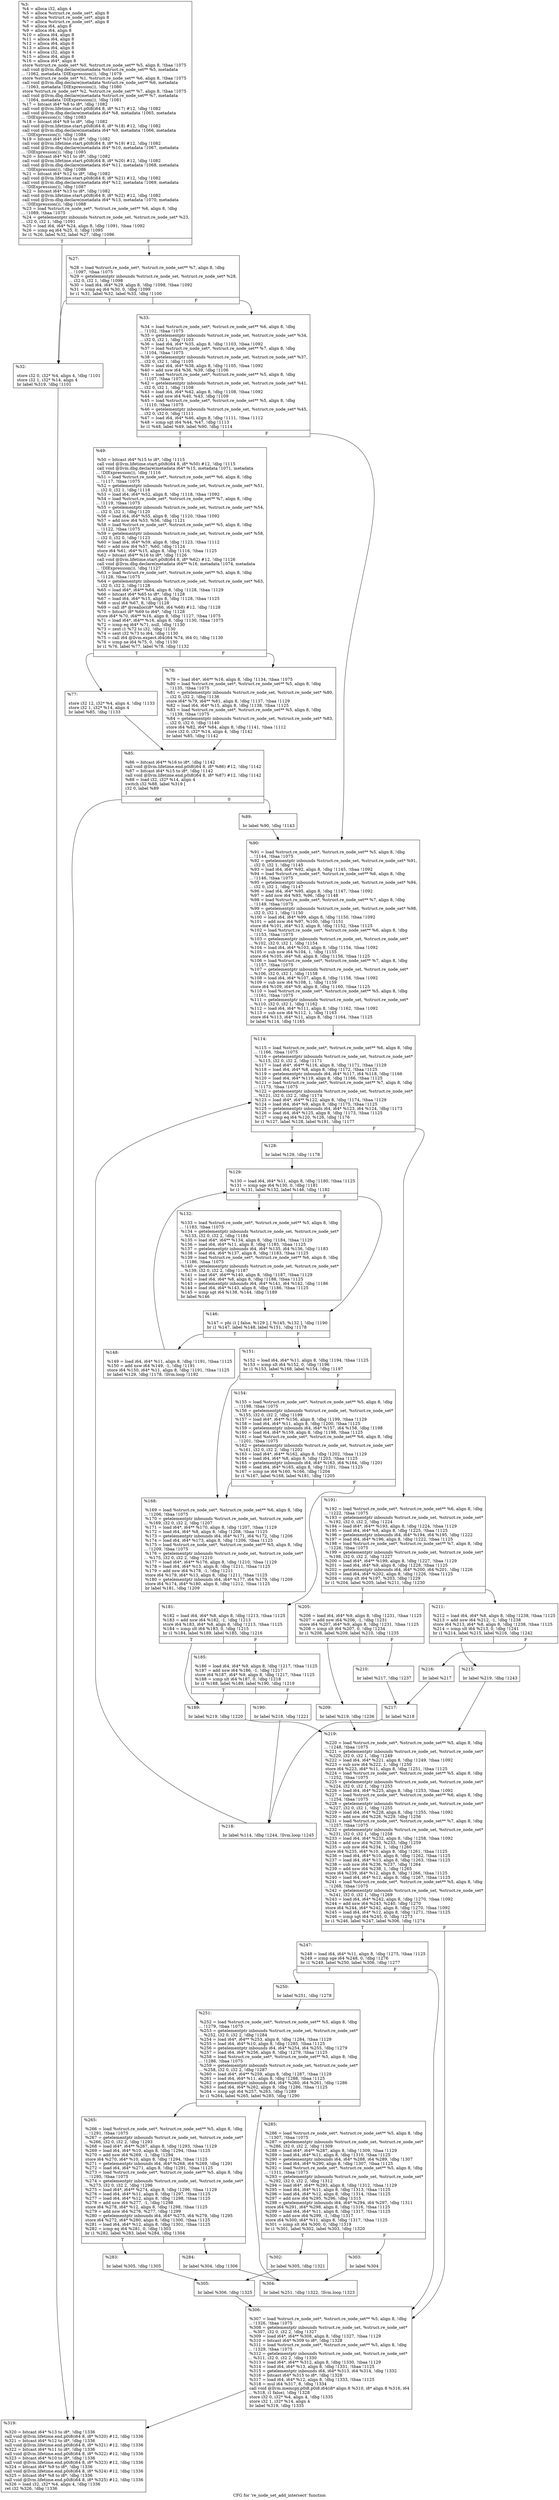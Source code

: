 digraph "CFG for 're_node_set_add_intersect' function" {
	label="CFG for 're_node_set_add_intersect' function";

	Node0xef77c0 [shape=record,label="{%3:\l  %4 = alloca i32, align 4\l  %5 = alloca %struct.re_node_set*, align 8\l  %6 = alloca %struct.re_node_set*, align 8\l  %7 = alloca %struct.re_node_set*, align 8\l  %8 = alloca i64, align 8\l  %9 = alloca i64, align 8\l  %10 = alloca i64, align 8\l  %11 = alloca i64, align 8\l  %12 = alloca i64, align 8\l  %13 = alloca i64, align 8\l  %14 = alloca i32, align 4\l  %15 = alloca i64, align 8\l  %16 = alloca i64*, align 8\l  store %struct.re_node_set* %0, %struct.re_node_set** %5, align 8, !tbaa !1075\l  call void @llvm.dbg.declare(metadata %struct.re_node_set** %5, metadata\l... !1062, metadata !DIExpression()), !dbg !1079\l  store %struct.re_node_set* %1, %struct.re_node_set** %6, align 8, !tbaa !1075\l  call void @llvm.dbg.declare(metadata %struct.re_node_set** %6, metadata\l... !1063, metadata !DIExpression()), !dbg !1080\l  store %struct.re_node_set* %2, %struct.re_node_set** %7, align 8, !tbaa !1075\l  call void @llvm.dbg.declare(metadata %struct.re_node_set** %7, metadata\l... !1064, metadata !DIExpression()), !dbg !1081\l  %17 = bitcast i64* %8 to i8*, !dbg !1082\l  call void @llvm.lifetime.start.p0i8(i64 8, i8* %17) #12, !dbg !1082\l  call void @llvm.dbg.declare(metadata i64* %8, metadata !1065, metadata\l... !DIExpression()), !dbg !1083\l  %18 = bitcast i64* %9 to i8*, !dbg !1082\l  call void @llvm.lifetime.start.p0i8(i64 8, i8* %18) #12, !dbg !1082\l  call void @llvm.dbg.declare(metadata i64* %9, metadata !1066, metadata\l... !DIExpression()), !dbg !1084\l  %19 = bitcast i64* %10 to i8*, !dbg !1082\l  call void @llvm.lifetime.start.p0i8(i64 8, i8* %19) #12, !dbg !1082\l  call void @llvm.dbg.declare(metadata i64* %10, metadata !1067, metadata\l... !DIExpression()), !dbg !1085\l  %20 = bitcast i64* %11 to i8*, !dbg !1082\l  call void @llvm.lifetime.start.p0i8(i64 8, i8* %20) #12, !dbg !1082\l  call void @llvm.dbg.declare(metadata i64* %11, metadata !1068, metadata\l... !DIExpression()), !dbg !1086\l  %21 = bitcast i64* %12 to i8*, !dbg !1082\l  call void @llvm.lifetime.start.p0i8(i64 8, i8* %21) #12, !dbg !1082\l  call void @llvm.dbg.declare(metadata i64* %12, metadata !1069, metadata\l... !DIExpression()), !dbg !1087\l  %22 = bitcast i64* %13 to i8*, !dbg !1082\l  call void @llvm.lifetime.start.p0i8(i64 8, i8* %22) #12, !dbg !1082\l  call void @llvm.dbg.declare(metadata i64* %13, metadata !1070, metadata\l... !DIExpression()), !dbg !1088\l  %23 = load %struct.re_node_set*, %struct.re_node_set** %6, align 8, !dbg\l... !1089, !tbaa !1075\l  %24 = getelementptr inbounds %struct.re_node_set, %struct.re_node_set* %23,\l... i32 0, i32 1, !dbg !1091\l  %25 = load i64, i64* %24, align 8, !dbg !1091, !tbaa !1092\l  %26 = icmp eq i64 %25, 0, !dbg !1095\l  br i1 %26, label %32, label %27, !dbg !1096\l|{<s0>T|<s1>F}}"];
	Node0xef77c0:s0 -> Node0xef78e0;
	Node0xef77c0:s1 -> Node0xef7890;
	Node0xef7890 [shape=record,label="{%27:\l\l  %28 = load %struct.re_node_set*, %struct.re_node_set** %7, align 8, !dbg\l... !1097, !tbaa !1075\l  %29 = getelementptr inbounds %struct.re_node_set, %struct.re_node_set* %28,\l... i32 0, i32 1, !dbg !1098\l  %30 = load i64, i64* %29, align 8, !dbg !1098, !tbaa !1092\l  %31 = icmp eq i64 %30, 0, !dbg !1099\l  br i1 %31, label %32, label %33, !dbg !1100\l|{<s0>T|<s1>F}}"];
	Node0xef7890:s0 -> Node0xef78e0;
	Node0xef7890:s1 -> Node0xef7930;
	Node0xef78e0 [shape=record,label="{%32:\l\l  store i32 0, i32* %4, align 4, !dbg !1101\l  store i32 1, i32* %14, align 4\l  br label %319, !dbg !1101\l}"];
	Node0xef78e0 -> Node0xef8650;
	Node0xef7930 [shape=record,label="{%33:\l\l  %34 = load %struct.re_node_set*, %struct.re_node_set** %6, align 8, !dbg\l... !1102, !tbaa !1075\l  %35 = getelementptr inbounds %struct.re_node_set, %struct.re_node_set* %34,\l... i32 0, i32 1, !dbg !1103\l  %36 = load i64, i64* %35, align 8, !dbg !1103, !tbaa !1092\l  %37 = load %struct.re_node_set*, %struct.re_node_set** %7, align 8, !dbg\l... !1104, !tbaa !1075\l  %38 = getelementptr inbounds %struct.re_node_set, %struct.re_node_set* %37,\l... i32 0, i32 1, !dbg !1105\l  %39 = load i64, i64* %38, align 8, !dbg !1105, !tbaa !1092\l  %40 = add nsw i64 %36, %39, !dbg !1106\l  %41 = load %struct.re_node_set*, %struct.re_node_set** %5, align 8, !dbg\l... !1107, !tbaa !1075\l  %42 = getelementptr inbounds %struct.re_node_set, %struct.re_node_set* %41,\l... i32 0, i32 1, !dbg !1108\l  %43 = load i64, i64* %42, align 8, !dbg !1108, !tbaa !1092\l  %44 = add nsw i64 %40, %43, !dbg !1109\l  %45 = load %struct.re_node_set*, %struct.re_node_set** %5, align 8, !dbg\l... !1110, !tbaa !1075\l  %46 = getelementptr inbounds %struct.re_node_set, %struct.re_node_set* %45,\l... i32 0, i32 0, !dbg !1111\l  %47 = load i64, i64* %46, align 8, !dbg !1111, !tbaa !1112\l  %48 = icmp sgt i64 %44, %47, !dbg !1113\l  br i1 %48, label %49, label %90, !dbg !1114\l|{<s0>T|<s1>F}}"];
	Node0xef7930:s0 -> Node0xef7980;
	Node0xef7930:s1 -> Node0xef7b10;
	Node0xef7980 [shape=record,label="{%49:\l\l  %50 = bitcast i64* %15 to i8*, !dbg !1115\l  call void @llvm.lifetime.start.p0i8(i64 8, i8* %50) #12, !dbg !1115\l  call void @llvm.dbg.declare(metadata i64* %15, metadata !1071, metadata\l... !DIExpression()), !dbg !1116\l  %51 = load %struct.re_node_set*, %struct.re_node_set** %6, align 8, !dbg\l... !1117, !tbaa !1075\l  %52 = getelementptr inbounds %struct.re_node_set, %struct.re_node_set* %51,\l... i32 0, i32 1, !dbg !1118\l  %53 = load i64, i64* %52, align 8, !dbg !1118, !tbaa !1092\l  %54 = load %struct.re_node_set*, %struct.re_node_set** %7, align 8, !dbg\l... !1119, !tbaa !1075\l  %55 = getelementptr inbounds %struct.re_node_set, %struct.re_node_set* %54,\l... i32 0, i32 1, !dbg !1120\l  %56 = load i64, i64* %55, align 8, !dbg !1120, !tbaa !1092\l  %57 = add nsw i64 %53, %56, !dbg !1121\l  %58 = load %struct.re_node_set*, %struct.re_node_set** %5, align 8, !dbg\l... !1122, !tbaa !1075\l  %59 = getelementptr inbounds %struct.re_node_set, %struct.re_node_set* %58,\l... i32 0, i32 0, !dbg !1123\l  %60 = load i64, i64* %59, align 8, !dbg !1123, !tbaa !1112\l  %61 = add nsw i64 %57, %60, !dbg !1124\l  store i64 %61, i64* %15, align 8, !dbg !1116, !tbaa !1125\l  %62 = bitcast i64** %16 to i8*, !dbg !1126\l  call void @llvm.lifetime.start.p0i8(i64 8, i8* %62) #12, !dbg !1126\l  call void @llvm.dbg.declare(metadata i64** %16, metadata !1074, metadata\l... !DIExpression()), !dbg !1127\l  %63 = load %struct.re_node_set*, %struct.re_node_set** %5, align 8, !dbg\l... !1128, !tbaa !1075\l  %64 = getelementptr inbounds %struct.re_node_set, %struct.re_node_set* %63,\l... i32 0, i32 2, !dbg !1128\l  %65 = load i64*, i64** %64, align 8, !dbg !1128, !tbaa !1129\l  %66 = bitcast i64* %65 to i8*, !dbg !1128\l  %67 = load i64, i64* %15, align 8, !dbg !1128, !tbaa !1125\l  %68 = mul i64 %67, 8, !dbg !1128\l  %69 = call i8* @realloc(i8* %66, i64 %68) #12, !dbg !1128\l  %70 = bitcast i8* %69 to i64*, !dbg !1128\l  store i64* %70, i64** %16, align 8, !dbg !1127, !tbaa !1075\l  %71 = load i64*, i64** %16, align 8, !dbg !1130, !tbaa !1075\l  %72 = icmp eq i64* %71, null, !dbg !1130\l  %73 = zext i1 %72 to i32, !dbg !1130\l  %74 = sext i32 %73 to i64, !dbg !1130\l  %75 = call i64 @llvm.expect.i64(i64 %74, i64 0), !dbg !1130\l  %76 = icmp ne i64 %75, 0, !dbg !1130\l  br i1 %76, label %77, label %78, !dbg !1132\l|{<s0>T|<s1>F}}"];
	Node0xef7980:s0 -> Node0xef79d0;
	Node0xef7980:s1 -> Node0xef7a20;
	Node0xef79d0 [shape=record,label="{%77:\l\l  store i32 12, i32* %4, align 4, !dbg !1133\l  store i32 1, i32* %14, align 4\l  br label %85, !dbg !1133\l}"];
	Node0xef79d0 -> Node0xef7a70;
	Node0xef7a20 [shape=record,label="{%78:\l\l  %79 = load i64*, i64** %16, align 8, !dbg !1134, !tbaa !1075\l  %80 = load %struct.re_node_set*, %struct.re_node_set** %5, align 8, !dbg\l... !1135, !tbaa !1075\l  %81 = getelementptr inbounds %struct.re_node_set, %struct.re_node_set* %80,\l... i32 0, i32 2, !dbg !1136\l  store i64* %79, i64** %81, align 8, !dbg !1137, !tbaa !1129\l  %82 = load i64, i64* %15, align 8, !dbg !1138, !tbaa !1125\l  %83 = load %struct.re_node_set*, %struct.re_node_set** %5, align 8, !dbg\l... !1139, !tbaa !1075\l  %84 = getelementptr inbounds %struct.re_node_set, %struct.re_node_set* %83,\l... i32 0, i32 0, !dbg !1140\l  store i64 %82, i64* %84, align 8, !dbg !1141, !tbaa !1112\l  store i32 0, i32* %14, align 4, !dbg !1142\l  br label %85, !dbg !1142\l}"];
	Node0xef7a20 -> Node0xef7a70;
	Node0xef7a70 [shape=record,label="{%85:\l\l  %86 = bitcast i64** %16 to i8*, !dbg !1142\l  call void @llvm.lifetime.end.p0i8(i64 8, i8* %86) #12, !dbg !1142\l  %87 = bitcast i64* %15 to i8*, !dbg !1142\l  call void @llvm.lifetime.end.p0i8(i64 8, i8* %87) #12, !dbg !1142\l  %88 = load i32, i32* %14, align 4\l  switch i32 %88, label %319 [\l    i32 0, label %89\l  ]\l|{<s0>def|<s1>0}}"];
	Node0xef7a70:s0 -> Node0xef8650;
	Node0xef7a70:s1 -> Node0xef7ac0;
	Node0xef7ac0 [shape=record,label="{%89:\l\l  br label %90, !dbg !1143\l}"];
	Node0xef7ac0 -> Node0xef7b10;
	Node0xef7b10 [shape=record,label="{%90:\l\l  %91 = load %struct.re_node_set*, %struct.re_node_set** %5, align 8, !dbg\l... !1144, !tbaa !1075\l  %92 = getelementptr inbounds %struct.re_node_set, %struct.re_node_set* %91,\l... i32 0, i32 1, !dbg !1145\l  %93 = load i64, i64* %92, align 8, !dbg !1145, !tbaa !1092\l  %94 = load %struct.re_node_set*, %struct.re_node_set** %6, align 8, !dbg\l... !1146, !tbaa !1075\l  %95 = getelementptr inbounds %struct.re_node_set, %struct.re_node_set* %94,\l... i32 0, i32 1, !dbg !1147\l  %96 = load i64, i64* %95, align 8, !dbg !1147, !tbaa !1092\l  %97 = add nsw i64 %93, %96, !dbg !1148\l  %98 = load %struct.re_node_set*, %struct.re_node_set** %7, align 8, !dbg\l... !1149, !tbaa !1075\l  %99 = getelementptr inbounds %struct.re_node_set, %struct.re_node_set* %98,\l... i32 0, i32 1, !dbg !1150\l  %100 = load i64, i64* %99, align 8, !dbg !1150, !tbaa !1092\l  %101 = add nsw i64 %97, %100, !dbg !1151\l  store i64 %101, i64* %13, align 8, !dbg !1152, !tbaa !1125\l  %102 = load %struct.re_node_set*, %struct.re_node_set** %6, align 8, !dbg\l... !1153, !tbaa !1075\l  %103 = getelementptr inbounds %struct.re_node_set, %struct.re_node_set*\l... %102, i32 0, i32 1, !dbg !1154\l  %104 = load i64, i64* %103, align 8, !dbg !1154, !tbaa !1092\l  %105 = sub nsw i64 %104, 1, !dbg !1155\l  store i64 %105, i64* %8, align 8, !dbg !1156, !tbaa !1125\l  %106 = load %struct.re_node_set*, %struct.re_node_set** %7, align 8, !dbg\l... !1157, !tbaa !1075\l  %107 = getelementptr inbounds %struct.re_node_set, %struct.re_node_set*\l... %106, i32 0, i32 1, !dbg !1158\l  %108 = load i64, i64* %107, align 8, !dbg !1158, !tbaa !1092\l  %109 = sub nsw i64 %108, 1, !dbg !1159\l  store i64 %109, i64* %9, align 8, !dbg !1160, !tbaa !1125\l  %110 = load %struct.re_node_set*, %struct.re_node_set** %5, align 8, !dbg\l... !1161, !tbaa !1075\l  %111 = getelementptr inbounds %struct.re_node_set, %struct.re_node_set*\l... %110, i32 0, i32 1, !dbg !1162\l  %112 = load i64, i64* %111, align 8, !dbg !1162, !tbaa !1092\l  %113 = sub nsw i64 %112, 1, !dbg !1163\l  store i64 %113, i64* %11, align 8, !dbg !1164, !tbaa !1125\l  br label %114, !dbg !1165\l}"];
	Node0xef7b10 -> Node0xef7b60;
	Node0xef7b60 [shape=record,label="{%114:\l\l  %115 = load %struct.re_node_set*, %struct.re_node_set** %6, align 8, !dbg\l... !1166, !tbaa !1075\l  %116 = getelementptr inbounds %struct.re_node_set, %struct.re_node_set*\l... %115, i32 0, i32 2, !dbg !1171\l  %117 = load i64*, i64** %116, align 8, !dbg !1171, !tbaa !1129\l  %118 = load i64, i64* %8, align 8, !dbg !1172, !tbaa !1125\l  %119 = getelementptr inbounds i64, i64* %117, i64 %118, !dbg !1166\l  %120 = load i64, i64* %119, align 8, !dbg !1166, !tbaa !1125\l  %121 = load %struct.re_node_set*, %struct.re_node_set** %7, align 8, !dbg\l... !1173, !tbaa !1075\l  %122 = getelementptr inbounds %struct.re_node_set, %struct.re_node_set*\l... %121, i32 0, i32 2, !dbg !1174\l  %123 = load i64*, i64** %122, align 8, !dbg !1174, !tbaa !1129\l  %124 = load i64, i64* %9, align 8, !dbg !1175, !tbaa !1125\l  %125 = getelementptr inbounds i64, i64* %123, i64 %124, !dbg !1173\l  %126 = load i64, i64* %125, align 8, !dbg !1173, !tbaa !1125\l  %127 = icmp eq i64 %120, %126, !dbg !1176\l  br i1 %127, label %128, label %191, !dbg !1177\l|{<s0>T|<s1>F}}"];
	Node0xef7b60:s0 -> Node0xef7bb0;
	Node0xef7b60:s1 -> Node0xef7f70;
	Node0xef7bb0 [shape=record,label="{%128:\l\l  br label %129, !dbg !1178\l}"];
	Node0xef7bb0 -> Node0xef7c00;
	Node0xef7c00 [shape=record,label="{%129:\l\l  %130 = load i64, i64* %11, align 8, !dbg !1180, !tbaa !1125\l  %131 = icmp sge i64 %130, 0, !dbg !1181\l  br i1 %131, label %132, label %146, !dbg !1182\l|{<s0>T|<s1>F}}"];
	Node0xef7c00:s0 -> Node0xef7c50;
	Node0xef7c00:s1 -> Node0xef7ca0;
	Node0xef7c50 [shape=record,label="{%132:\l\l  %133 = load %struct.re_node_set*, %struct.re_node_set** %5, align 8, !dbg\l... !1183, !tbaa !1075\l  %134 = getelementptr inbounds %struct.re_node_set, %struct.re_node_set*\l... %133, i32 0, i32 2, !dbg !1184\l  %135 = load i64*, i64** %134, align 8, !dbg !1184, !tbaa !1129\l  %136 = load i64, i64* %11, align 8, !dbg !1185, !tbaa !1125\l  %137 = getelementptr inbounds i64, i64* %135, i64 %136, !dbg !1183\l  %138 = load i64, i64* %137, align 8, !dbg !1183, !tbaa !1125\l  %139 = load %struct.re_node_set*, %struct.re_node_set** %6, align 8, !dbg\l... !1186, !tbaa !1075\l  %140 = getelementptr inbounds %struct.re_node_set, %struct.re_node_set*\l... %139, i32 0, i32 2, !dbg !1187\l  %141 = load i64*, i64** %140, align 8, !dbg !1187, !tbaa !1129\l  %142 = load i64, i64* %8, align 8, !dbg !1188, !tbaa !1125\l  %143 = getelementptr inbounds i64, i64* %141, i64 %142, !dbg !1186\l  %144 = load i64, i64* %143, align 8, !dbg !1186, !tbaa !1125\l  %145 = icmp sgt i64 %138, %144, !dbg !1189\l  br label %146\l}"];
	Node0xef7c50 -> Node0xef7ca0;
	Node0xef7ca0 [shape=record,label="{%146:\l\l  %147 = phi i1 [ false, %129 ], [ %145, %132 ], !dbg !1190\l  br i1 %147, label %148, label %151, !dbg !1178\l|{<s0>T|<s1>F}}"];
	Node0xef7ca0:s0 -> Node0xef7cf0;
	Node0xef7ca0:s1 -> Node0xef7d40;
	Node0xef7cf0 [shape=record,label="{%148:\l\l  %149 = load i64, i64* %11, align 8, !dbg !1191, !tbaa !1125\l  %150 = add nsw i64 %149, -1, !dbg !1191\l  store i64 %150, i64* %11, align 8, !dbg !1191, !tbaa !1125\l  br label %129, !dbg !1178, !llvm.loop !1192\l}"];
	Node0xef7cf0 -> Node0xef7c00;
	Node0xef7d40 [shape=record,label="{%151:\l\l  %152 = load i64, i64* %11, align 8, !dbg !1194, !tbaa !1125\l  %153 = icmp slt i64 %152, 0, !dbg !1196\l  br i1 %153, label %168, label %154, !dbg !1197\l|{<s0>T|<s1>F}}"];
	Node0xef7d40:s0 -> Node0xef7de0;
	Node0xef7d40:s1 -> Node0xef7d90;
	Node0xef7d90 [shape=record,label="{%154:\l\l  %155 = load %struct.re_node_set*, %struct.re_node_set** %5, align 8, !dbg\l... !1198, !tbaa !1075\l  %156 = getelementptr inbounds %struct.re_node_set, %struct.re_node_set*\l... %155, i32 0, i32 2, !dbg !1199\l  %157 = load i64*, i64** %156, align 8, !dbg !1199, !tbaa !1129\l  %158 = load i64, i64* %11, align 8, !dbg !1200, !tbaa !1125\l  %159 = getelementptr inbounds i64, i64* %157, i64 %158, !dbg !1198\l  %160 = load i64, i64* %159, align 8, !dbg !1198, !tbaa !1125\l  %161 = load %struct.re_node_set*, %struct.re_node_set** %6, align 8, !dbg\l... !1201, !tbaa !1075\l  %162 = getelementptr inbounds %struct.re_node_set, %struct.re_node_set*\l... %161, i32 0, i32 2, !dbg !1202\l  %163 = load i64*, i64** %162, align 8, !dbg !1202, !tbaa !1129\l  %164 = load i64, i64* %8, align 8, !dbg !1203, !tbaa !1125\l  %165 = getelementptr inbounds i64, i64* %163, i64 %164, !dbg !1201\l  %166 = load i64, i64* %165, align 8, !dbg !1201, !tbaa !1125\l  %167 = icmp ne i64 %160, %166, !dbg !1204\l  br i1 %167, label %168, label %181, !dbg !1205\l|{<s0>T|<s1>F}}"];
	Node0xef7d90:s0 -> Node0xef7de0;
	Node0xef7d90:s1 -> Node0xef7e30;
	Node0xef7de0 [shape=record,label="{%168:\l\l  %169 = load %struct.re_node_set*, %struct.re_node_set** %6, align 8, !dbg\l... !1206, !tbaa !1075\l  %170 = getelementptr inbounds %struct.re_node_set, %struct.re_node_set*\l... %169, i32 0, i32 2, !dbg !1207\l  %171 = load i64*, i64** %170, align 8, !dbg !1207, !tbaa !1129\l  %172 = load i64, i64* %8, align 8, !dbg !1208, !tbaa !1125\l  %173 = getelementptr inbounds i64, i64* %171, i64 %172, !dbg !1206\l  %174 = load i64, i64* %173, align 8, !dbg !1206, !tbaa !1125\l  %175 = load %struct.re_node_set*, %struct.re_node_set** %5, align 8, !dbg\l... !1209, !tbaa !1075\l  %176 = getelementptr inbounds %struct.re_node_set, %struct.re_node_set*\l... %175, i32 0, i32 2, !dbg !1210\l  %177 = load i64*, i64** %176, align 8, !dbg !1210, !tbaa !1129\l  %178 = load i64, i64* %13, align 8, !dbg !1211, !tbaa !1125\l  %179 = add nsw i64 %178, -1, !dbg !1211\l  store i64 %179, i64* %13, align 8, !dbg !1211, !tbaa !1125\l  %180 = getelementptr inbounds i64, i64* %177, i64 %179, !dbg !1209\l  store i64 %174, i64* %180, align 8, !dbg !1212, !tbaa !1125\l  br label %181, !dbg !1209\l}"];
	Node0xef7de0 -> Node0xef7e30;
	Node0xef7e30 [shape=record,label="{%181:\l\l  %182 = load i64, i64* %8, align 8, !dbg !1213, !tbaa !1125\l  %183 = add nsw i64 %182, -1, !dbg !1213\l  store i64 %183, i64* %8, align 8, !dbg !1213, !tbaa !1125\l  %184 = icmp slt i64 %183, 0, !dbg !1215\l  br i1 %184, label %189, label %185, !dbg !1216\l|{<s0>T|<s1>F}}"];
	Node0xef7e30:s0 -> Node0xef7ed0;
	Node0xef7e30:s1 -> Node0xef7e80;
	Node0xef7e80 [shape=record,label="{%185:\l\l  %186 = load i64, i64* %9, align 8, !dbg !1217, !tbaa !1125\l  %187 = add nsw i64 %186, -1, !dbg !1217\l  store i64 %187, i64* %9, align 8, !dbg !1217, !tbaa !1125\l  %188 = icmp slt i64 %187, 0, !dbg !1218\l  br i1 %188, label %189, label %190, !dbg !1219\l|{<s0>T|<s1>F}}"];
	Node0xef7e80:s0 -> Node0xef7ed0;
	Node0xef7e80:s1 -> Node0xef7f20;
	Node0xef7ed0 [shape=record,label="{%189:\l\l  br label %219, !dbg !1220\l}"];
	Node0xef7ed0 -> Node0xef8240;
	Node0xef7f20 [shape=record,label="{%190:\l\l  br label %218, !dbg !1221\l}"];
	Node0xef7f20 -> Node0xef81f0;
	Node0xef7f70 [shape=record,label="{%191:\l\l  %192 = load %struct.re_node_set*, %struct.re_node_set** %6, align 8, !dbg\l... !1222, !tbaa !1075\l  %193 = getelementptr inbounds %struct.re_node_set, %struct.re_node_set*\l... %192, i32 0, i32 2, !dbg !1224\l  %194 = load i64*, i64** %193, align 8, !dbg !1224, !tbaa !1129\l  %195 = load i64, i64* %8, align 8, !dbg !1225, !tbaa !1125\l  %196 = getelementptr inbounds i64, i64* %194, i64 %195, !dbg !1222\l  %197 = load i64, i64* %196, align 8, !dbg !1222, !tbaa !1125\l  %198 = load %struct.re_node_set*, %struct.re_node_set** %7, align 8, !dbg\l... !1226, !tbaa !1075\l  %199 = getelementptr inbounds %struct.re_node_set, %struct.re_node_set*\l... %198, i32 0, i32 2, !dbg !1227\l  %200 = load i64*, i64** %199, align 8, !dbg !1227, !tbaa !1129\l  %201 = load i64, i64* %9, align 8, !dbg !1228, !tbaa !1125\l  %202 = getelementptr inbounds i64, i64* %200, i64 %201, !dbg !1226\l  %203 = load i64, i64* %202, align 8, !dbg !1226, !tbaa !1125\l  %204 = icmp slt i64 %197, %203, !dbg !1229\l  br i1 %204, label %205, label %211, !dbg !1230\l|{<s0>T|<s1>F}}"];
	Node0xef7f70:s0 -> Node0xef7fc0;
	Node0xef7f70:s1 -> Node0xef80b0;
	Node0xef7fc0 [shape=record,label="{%205:\l\l  %206 = load i64, i64* %9, align 8, !dbg !1231, !tbaa !1125\l  %207 = add nsw i64 %206, -1, !dbg !1231\l  store i64 %207, i64* %9, align 8, !dbg !1231, !tbaa !1125\l  %208 = icmp slt i64 %207, 0, !dbg !1234\l  br i1 %208, label %209, label %210, !dbg !1235\l|{<s0>T|<s1>F}}"];
	Node0xef7fc0:s0 -> Node0xef8010;
	Node0xef7fc0:s1 -> Node0xef8060;
	Node0xef8010 [shape=record,label="{%209:\l\l  br label %219, !dbg !1236\l}"];
	Node0xef8010 -> Node0xef8240;
	Node0xef8060 [shape=record,label="{%210:\l\l  br label %217, !dbg !1237\l}"];
	Node0xef8060 -> Node0xef81a0;
	Node0xef80b0 [shape=record,label="{%211:\l\l  %212 = load i64, i64* %8, align 8, !dbg !1238, !tbaa !1125\l  %213 = add nsw i64 %212, -1, !dbg !1238\l  store i64 %213, i64* %8, align 8, !dbg !1238, !tbaa !1125\l  %214 = icmp slt i64 %213, 0, !dbg !1241\l  br i1 %214, label %215, label %216, !dbg !1242\l|{<s0>T|<s1>F}}"];
	Node0xef80b0:s0 -> Node0xef8100;
	Node0xef80b0:s1 -> Node0xef8150;
	Node0xef8100 [shape=record,label="{%215:\l\l  br label %219, !dbg !1243\l}"];
	Node0xef8100 -> Node0xef8240;
	Node0xef8150 [shape=record,label="{%216:\l\l  br label %217\l}"];
	Node0xef8150 -> Node0xef81a0;
	Node0xef81a0 [shape=record,label="{%217:\l\l  br label %218\l}"];
	Node0xef81a0 -> Node0xef81f0;
	Node0xef81f0 [shape=record,label="{%218:\l\l  br label %114, !dbg !1244, !llvm.loop !1245\l}"];
	Node0xef81f0 -> Node0xef7b60;
	Node0xef8240 [shape=record,label="{%219:\l\l  %220 = load %struct.re_node_set*, %struct.re_node_set** %5, align 8, !dbg\l... !1248, !tbaa !1075\l  %221 = getelementptr inbounds %struct.re_node_set, %struct.re_node_set*\l... %220, i32 0, i32 1, !dbg !1249\l  %222 = load i64, i64* %221, align 8, !dbg !1249, !tbaa !1092\l  %223 = sub nsw i64 %222, 1, !dbg !1250\l  store i64 %223, i64* %11, align 8, !dbg !1251, !tbaa !1125\l  %224 = load %struct.re_node_set*, %struct.re_node_set** %5, align 8, !dbg\l... !1252, !tbaa !1075\l  %225 = getelementptr inbounds %struct.re_node_set, %struct.re_node_set*\l... %224, i32 0, i32 1, !dbg !1253\l  %226 = load i64, i64* %225, align 8, !dbg !1253, !tbaa !1092\l  %227 = load %struct.re_node_set*, %struct.re_node_set** %6, align 8, !dbg\l... !1254, !tbaa !1075\l  %228 = getelementptr inbounds %struct.re_node_set, %struct.re_node_set*\l... %227, i32 0, i32 1, !dbg !1255\l  %229 = load i64, i64* %228, align 8, !dbg !1255, !tbaa !1092\l  %230 = add nsw i64 %226, %229, !dbg !1256\l  %231 = load %struct.re_node_set*, %struct.re_node_set** %7, align 8, !dbg\l... !1257, !tbaa !1075\l  %232 = getelementptr inbounds %struct.re_node_set, %struct.re_node_set*\l... %231, i32 0, i32 1, !dbg !1258\l  %233 = load i64, i64* %232, align 8, !dbg !1258, !tbaa !1092\l  %234 = add nsw i64 %230, %233, !dbg !1259\l  %235 = sub nsw i64 %234, 1, !dbg !1260\l  store i64 %235, i64* %10, align 8, !dbg !1261, !tbaa !1125\l  %236 = load i64, i64* %10, align 8, !dbg !1262, !tbaa !1125\l  %237 = load i64, i64* %13, align 8, !dbg !1263, !tbaa !1125\l  %238 = sub nsw i64 %236, %237, !dbg !1264\l  %239 = add nsw i64 %238, 1, !dbg !1265\l  store i64 %239, i64* %12, align 8, !dbg !1266, !tbaa !1125\l  %240 = load i64, i64* %12, align 8, !dbg !1267, !tbaa !1125\l  %241 = load %struct.re_node_set*, %struct.re_node_set** %5, align 8, !dbg\l... !1268, !tbaa !1075\l  %242 = getelementptr inbounds %struct.re_node_set, %struct.re_node_set*\l... %241, i32 0, i32 1, !dbg !1269\l  %243 = load i64, i64* %242, align 8, !dbg !1270, !tbaa !1092\l  %244 = add nsw i64 %243, %240, !dbg !1270\l  store i64 %244, i64* %242, align 8, !dbg !1270, !tbaa !1092\l  %245 = load i64, i64* %12, align 8, !dbg !1271, !tbaa !1125\l  %246 = icmp sgt i64 %245, 0, !dbg !1273\l  br i1 %246, label %247, label %306, !dbg !1274\l|{<s0>T|<s1>F}}"];
	Node0xef8240:s0 -> Node0xef8290;
	Node0xef8240:s1 -> Node0xef8600;
	Node0xef8290 [shape=record,label="{%247:\l\l  %248 = load i64, i64* %11, align 8, !dbg !1275, !tbaa !1125\l  %249 = icmp sge i64 %248, 0, !dbg !1276\l  br i1 %249, label %250, label %306, !dbg !1277\l|{<s0>T|<s1>F}}"];
	Node0xef8290:s0 -> Node0xef82e0;
	Node0xef8290:s1 -> Node0xef8600;
	Node0xef82e0 [shape=record,label="{%250:\l\l  br label %251, !dbg !1278\l}"];
	Node0xef82e0 -> Node0xef8330;
	Node0xef8330 [shape=record,label="{%251:\l\l  %252 = load %struct.re_node_set*, %struct.re_node_set** %5, align 8, !dbg\l... !1279, !tbaa !1075\l  %253 = getelementptr inbounds %struct.re_node_set, %struct.re_node_set*\l... %252, i32 0, i32 2, !dbg !1284\l  %254 = load i64*, i64** %253, align 8, !dbg !1284, !tbaa !1129\l  %255 = load i64, i64* %10, align 8, !dbg !1285, !tbaa !1125\l  %256 = getelementptr inbounds i64, i64* %254, i64 %255, !dbg !1279\l  %257 = load i64, i64* %256, align 8, !dbg !1279, !tbaa !1125\l  %258 = load %struct.re_node_set*, %struct.re_node_set** %5, align 8, !dbg\l... !1286, !tbaa !1075\l  %259 = getelementptr inbounds %struct.re_node_set, %struct.re_node_set*\l... %258, i32 0, i32 2, !dbg !1287\l  %260 = load i64*, i64** %259, align 8, !dbg !1287, !tbaa !1129\l  %261 = load i64, i64* %11, align 8, !dbg !1288, !tbaa !1125\l  %262 = getelementptr inbounds i64, i64* %260, i64 %261, !dbg !1286\l  %263 = load i64, i64* %262, align 8, !dbg !1286, !tbaa !1125\l  %264 = icmp sgt i64 %257, %263, !dbg !1289\l  br i1 %264, label %265, label %285, !dbg !1290\l|{<s0>T|<s1>F}}"];
	Node0xef8330:s0 -> Node0xef8380;
	Node0xef8330:s1 -> Node0xef8470;
	Node0xef8380 [shape=record,label="{%265:\l\l  %266 = load %struct.re_node_set*, %struct.re_node_set** %5, align 8, !dbg\l... !1291, !tbaa !1075\l  %267 = getelementptr inbounds %struct.re_node_set, %struct.re_node_set*\l... %266, i32 0, i32 2, !dbg !1293\l  %268 = load i64*, i64** %267, align 8, !dbg !1293, !tbaa !1129\l  %269 = load i64, i64* %10, align 8, !dbg !1294, !tbaa !1125\l  %270 = add nsw i64 %269, -1, !dbg !1294\l  store i64 %270, i64* %10, align 8, !dbg !1294, !tbaa !1125\l  %271 = getelementptr inbounds i64, i64* %268, i64 %269, !dbg !1291\l  %272 = load i64, i64* %271, align 8, !dbg !1291, !tbaa !1125\l  %273 = load %struct.re_node_set*, %struct.re_node_set** %5, align 8, !dbg\l... !1295, !tbaa !1075\l  %274 = getelementptr inbounds %struct.re_node_set, %struct.re_node_set*\l... %273, i32 0, i32 2, !dbg !1296\l  %275 = load i64*, i64** %274, align 8, !dbg !1296, !tbaa !1129\l  %276 = load i64, i64* %11, align 8, !dbg !1297, !tbaa !1125\l  %277 = load i64, i64* %12, align 8, !dbg !1298, !tbaa !1125\l  %278 = add nsw i64 %277, -1, !dbg !1298\l  store i64 %278, i64* %12, align 8, !dbg !1298, !tbaa !1125\l  %279 = add nsw i64 %276, %277, !dbg !1299\l  %280 = getelementptr inbounds i64, i64* %275, i64 %279, !dbg !1295\l  store i64 %272, i64* %280, align 8, !dbg !1300, !tbaa !1125\l  %281 = load i64, i64* %12, align 8, !dbg !1301, !tbaa !1125\l  %282 = icmp eq i64 %281, 0, !dbg !1303\l  br i1 %282, label %283, label %284, !dbg !1304\l|{<s0>T|<s1>F}}"];
	Node0xef8380:s0 -> Node0xef83d0;
	Node0xef8380:s1 -> Node0xef8420;
	Node0xef83d0 [shape=record,label="{%283:\l\l  br label %305, !dbg !1305\l}"];
	Node0xef83d0 -> Node0xef85b0;
	Node0xef8420 [shape=record,label="{%284:\l\l  br label %304, !dbg !1306\l}"];
	Node0xef8420 -> Node0xef8560;
	Node0xef8470 [shape=record,label="{%285:\l\l  %286 = load %struct.re_node_set*, %struct.re_node_set** %5, align 8, !dbg\l... !1307, !tbaa !1075\l  %287 = getelementptr inbounds %struct.re_node_set, %struct.re_node_set*\l... %286, i32 0, i32 2, !dbg !1309\l  %288 = load i64*, i64** %287, align 8, !dbg !1309, !tbaa !1129\l  %289 = load i64, i64* %11, align 8, !dbg !1310, !tbaa !1125\l  %290 = getelementptr inbounds i64, i64* %288, i64 %289, !dbg !1307\l  %291 = load i64, i64* %290, align 8, !dbg !1307, !tbaa !1125\l  %292 = load %struct.re_node_set*, %struct.re_node_set** %5, align 8, !dbg\l... !1311, !tbaa !1075\l  %293 = getelementptr inbounds %struct.re_node_set, %struct.re_node_set*\l... %292, i32 0, i32 2, !dbg !1312\l  %294 = load i64*, i64** %293, align 8, !dbg !1312, !tbaa !1129\l  %295 = load i64, i64* %11, align 8, !dbg !1313, !tbaa !1125\l  %296 = load i64, i64* %12, align 8, !dbg !1314, !tbaa !1125\l  %297 = add nsw i64 %295, %296, !dbg !1315\l  %298 = getelementptr inbounds i64, i64* %294, i64 %297, !dbg !1311\l  store i64 %291, i64* %298, align 8, !dbg !1316, !tbaa !1125\l  %299 = load i64, i64* %11, align 8, !dbg !1317, !tbaa !1125\l  %300 = add nsw i64 %299, -1, !dbg !1317\l  store i64 %300, i64* %11, align 8, !dbg !1317, !tbaa !1125\l  %301 = icmp slt i64 %300, 0, !dbg !1319\l  br i1 %301, label %302, label %303, !dbg !1320\l|{<s0>T|<s1>F}}"];
	Node0xef8470:s0 -> Node0xef84c0;
	Node0xef8470:s1 -> Node0xef8510;
	Node0xef84c0 [shape=record,label="{%302:\l\l  br label %305, !dbg !1321\l}"];
	Node0xef84c0 -> Node0xef85b0;
	Node0xef8510 [shape=record,label="{%303:\l\l  br label %304\l}"];
	Node0xef8510 -> Node0xef8560;
	Node0xef8560 [shape=record,label="{%304:\l\l  br label %251, !dbg !1322, !llvm.loop !1323\l}"];
	Node0xef8560 -> Node0xef8330;
	Node0xef85b0 [shape=record,label="{%305:\l\l  br label %306, !dbg !1325\l}"];
	Node0xef85b0 -> Node0xef8600;
	Node0xef8600 [shape=record,label="{%306:\l\l  %307 = load %struct.re_node_set*, %struct.re_node_set** %5, align 8, !dbg\l... !1326, !tbaa !1075\l  %308 = getelementptr inbounds %struct.re_node_set, %struct.re_node_set*\l... %307, i32 0, i32 2, !dbg !1327\l  %309 = load i64*, i64** %308, align 8, !dbg !1327, !tbaa !1129\l  %310 = bitcast i64* %309 to i8*, !dbg !1328\l  %311 = load %struct.re_node_set*, %struct.re_node_set** %5, align 8, !dbg\l... !1329, !tbaa !1075\l  %312 = getelementptr inbounds %struct.re_node_set, %struct.re_node_set*\l... %311, i32 0, i32 2, !dbg !1330\l  %313 = load i64*, i64** %312, align 8, !dbg !1330, !tbaa !1129\l  %314 = load i64, i64* %13, align 8, !dbg !1331, !tbaa !1125\l  %315 = getelementptr inbounds i64, i64* %313, i64 %314, !dbg !1332\l  %316 = bitcast i64* %315 to i8*, !dbg !1328\l  %317 = load i64, i64* %12, align 8, !dbg !1333, !tbaa !1125\l  %318 = mul i64 %317, 8, !dbg !1334\l  call void @llvm.memcpy.p0i8.p0i8.i64(i8* align 8 %310, i8* align 8 %316, i64\l... %318, i1 false), !dbg !1328\l  store i32 0, i32* %4, align 4, !dbg !1335\l  store i32 1, i32* %14, align 4\l  br label %319, !dbg !1335\l}"];
	Node0xef8600 -> Node0xef8650;
	Node0xef8650 [shape=record,label="{%319:\l\l  %320 = bitcast i64* %13 to i8*, !dbg !1336\l  call void @llvm.lifetime.end.p0i8(i64 8, i8* %320) #12, !dbg !1336\l  %321 = bitcast i64* %12 to i8*, !dbg !1336\l  call void @llvm.lifetime.end.p0i8(i64 8, i8* %321) #12, !dbg !1336\l  %322 = bitcast i64* %11 to i8*, !dbg !1336\l  call void @llvm.lifetime.end.p0i8(i64 8, i8* %322) #12, !dbg !1336\l  %323 = bitcast i64* %10 to i8*, !dbg !1336\l  call void @llvm.lifetime.end.p0i8(i64 8, i8* %323) #12, !dbg !1336\l  %324 = bitcast i64* %9 to i8*, !dbg !1336\l  call void @llvm.lifetime.end.p0i8(i64 8, i8* %324) #12, !dbg !1336\l  %325 = bitcast i64* %8 to i8*, !dbg !1336\l  call void @llvm.lifetime.end.p0i8(i64 8, i8* %325) #12, !dbg !1336\l  %326 = load i32, i32* %4, align 4, !dbg !1336\l  ret i32 %326, !dbg !1336\l}"];
}
